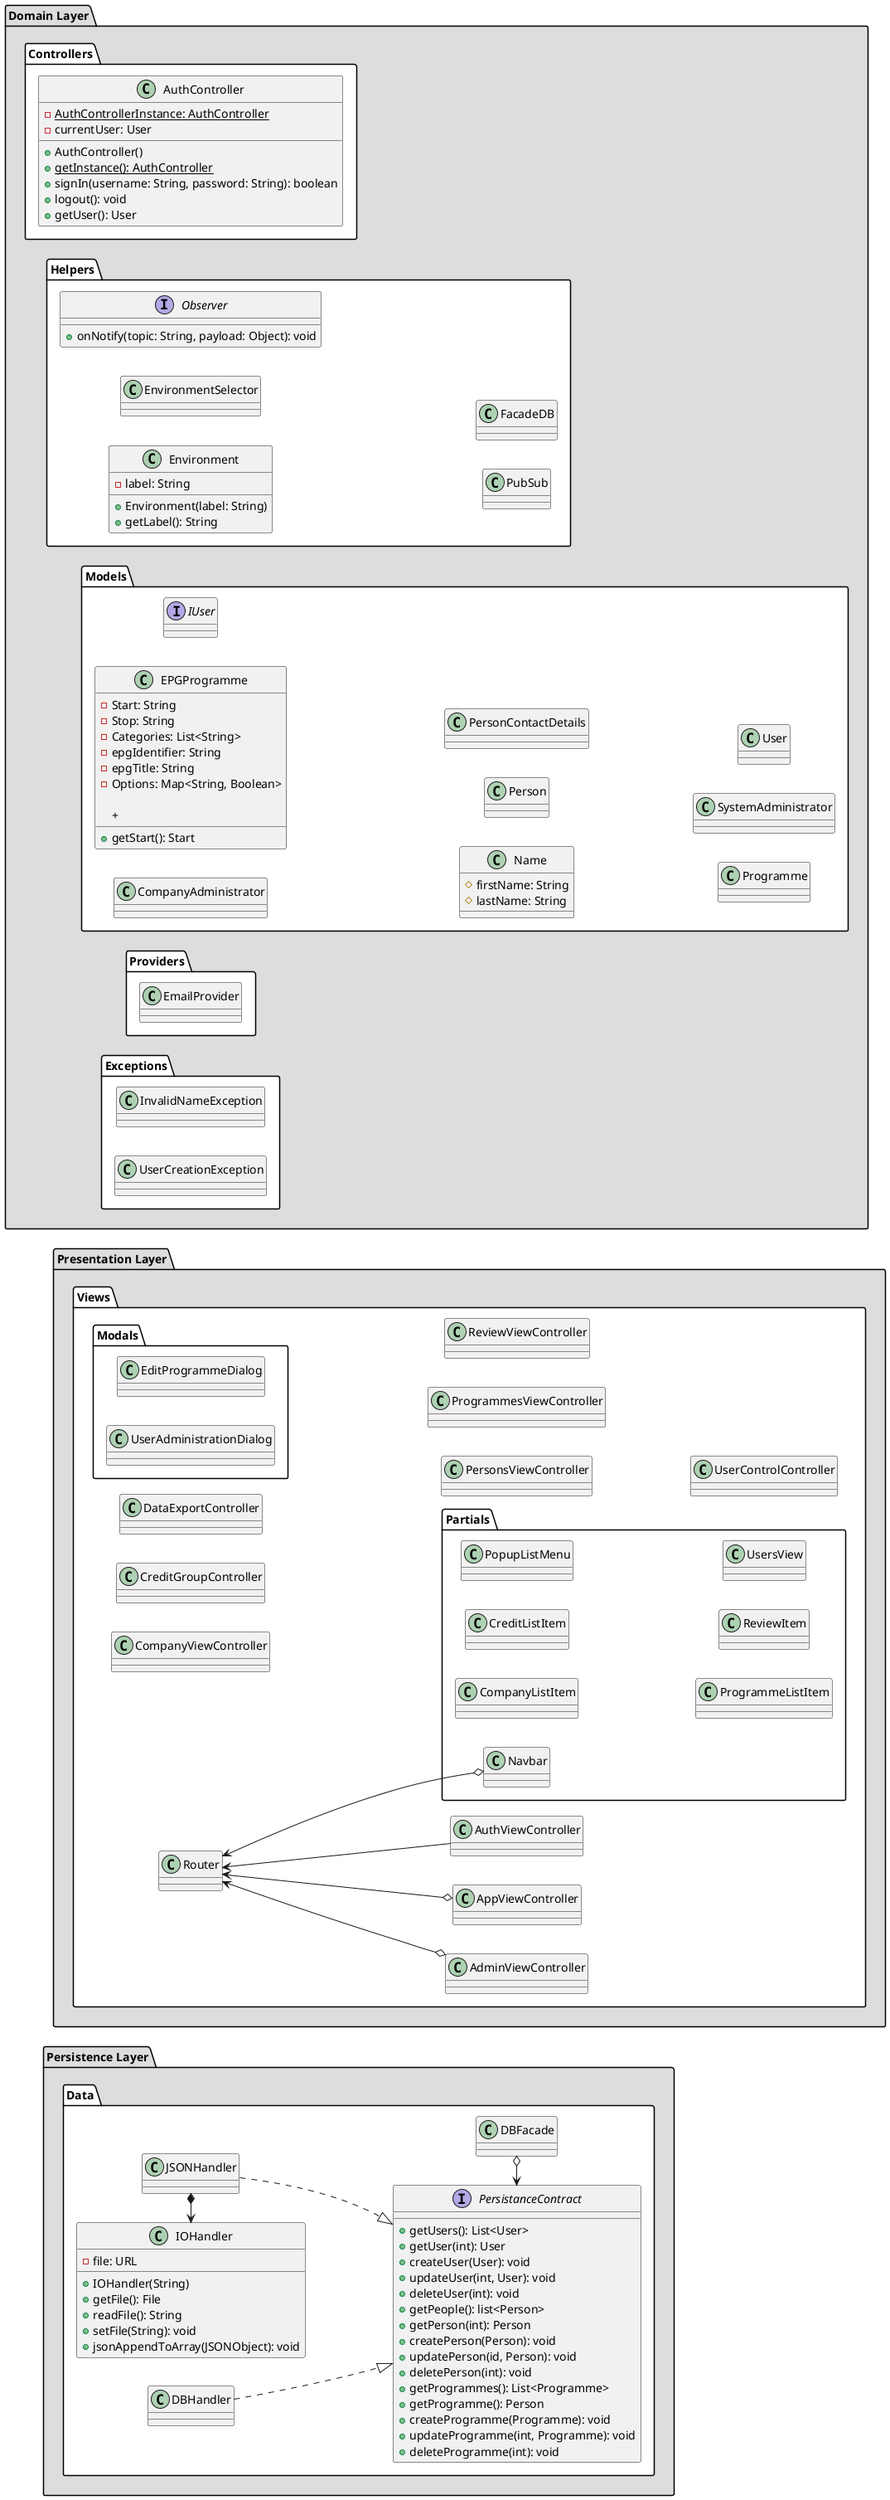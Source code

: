 @startuml
'https://plantuml.com/class-diagram
left to right direction

package "Presentation Layer" #DDD {
    package "Views" #FFF {

        package "Modals"{
            class EditProgrammeDialog
            class UserAdministrationDialog
        }

        package "Partials"{
            class CompanyListItem
            class CreditListItem
            class Navbar
            class PopupListMenu
            class ProgrammeListItem
            class ReviewItem
            class UsersView

        }

        class AdminViewController
        class AppViewController
        class AuthViewController
        class CompanyViewController
        class CreditGroupController
        class DataExportController
        class PersonsViewController
        class ProgrammesViewController
        class ReviewViewController
        class Router
        class UserControlController

        Router <--o Navbar
        Router <--o AppViewController
        Router <--o AdminViewController
        Router <-- AuthViewController

    }
}
'------------------------------------------------------------------------------------
package "Domain Layer" #DDD {

    package "Controllers" #FFF {
        class AuthController {
            - {static} AuthControllerInstance: AuthController
            - currentUser: User

            + AuthController()
            + {static} getInstance(): AuthController
            + signIn(username: String, password: String): boolean
            + logout(): void
            + getUser(): User
        }
    }

    package "Helpers" #FFF {
        class Environment{
        - label: String

        + Environment(label: String)
        + getLabel(): String
        }

        class EnvironmentSelector{

        }

        interface Observer{
            + onNotify(topic: String, payload: Object): void
        }

        class PubSub{

        }

        class FacadeDB{

        }
    }

    package "Models" #FFF {
        class CompanyAdministrator
        class EPGProgramme {
        - Start: String
        - Stop: String
        - Categories: List<String>
        - epgIdentifier: String
        - epgTitle: String
        - Options: Map<String, Boolean>

        + getStart(): Start
        +


        }
        interface IUser

        class Name {
        # firstName: String
        # lastName: String
        }

        class Person{

        }

        class PersonContactDetails
        class Programme
        class SystemAdministrator
        class User
    }

    package "Providers" #FFF {
        class EmailProvider
    }

    package "Exceptions" #FFF {
        class InvalidNameException
        class UserCreationException
    }

}
'------------------------------------------------------------------------------------
package "Persistence Layer" #DDD {
    package "Data" #FFF {
        interface PersistanceContract {

            + getUsers(): List<User>
            + getUser(int): User
            + createUser(User): void
            + updateUser(int, User): void
            + deleteUser(int): void
            + getPeople(): list<Person>
            + getPerson(int): Person
            + createPerson(Person): void
            + updatePerson(id, Person): void
            + deletePerson(int): void
            + getProgrammes(): List<Programme>
            + getProgramme(): Person
            + createProgramme(Programme): void
            + updateProgramme(int, Programme): void
            + deleteProgramme(int): void
        }

        DBHandler .-|> PersistanceContract

        class DBHandler {
        }

        class IOHandler {
            - file: URL

            + IOHandler(String)
            + getFile(): File
            + readFile(): String
            + setFile(String): void
            + jsonAppendToArray(JSONObject): void
        }

        JSONHandler .-|> PersistanceContract

        class JSONHandler {

        }

        IOHandler <-* JSONHandler

        PersistanceContract <-o DBFacade

        class DBFacade {

        }
    }
}
'------------------------------------------------------------------------------------
@enduml